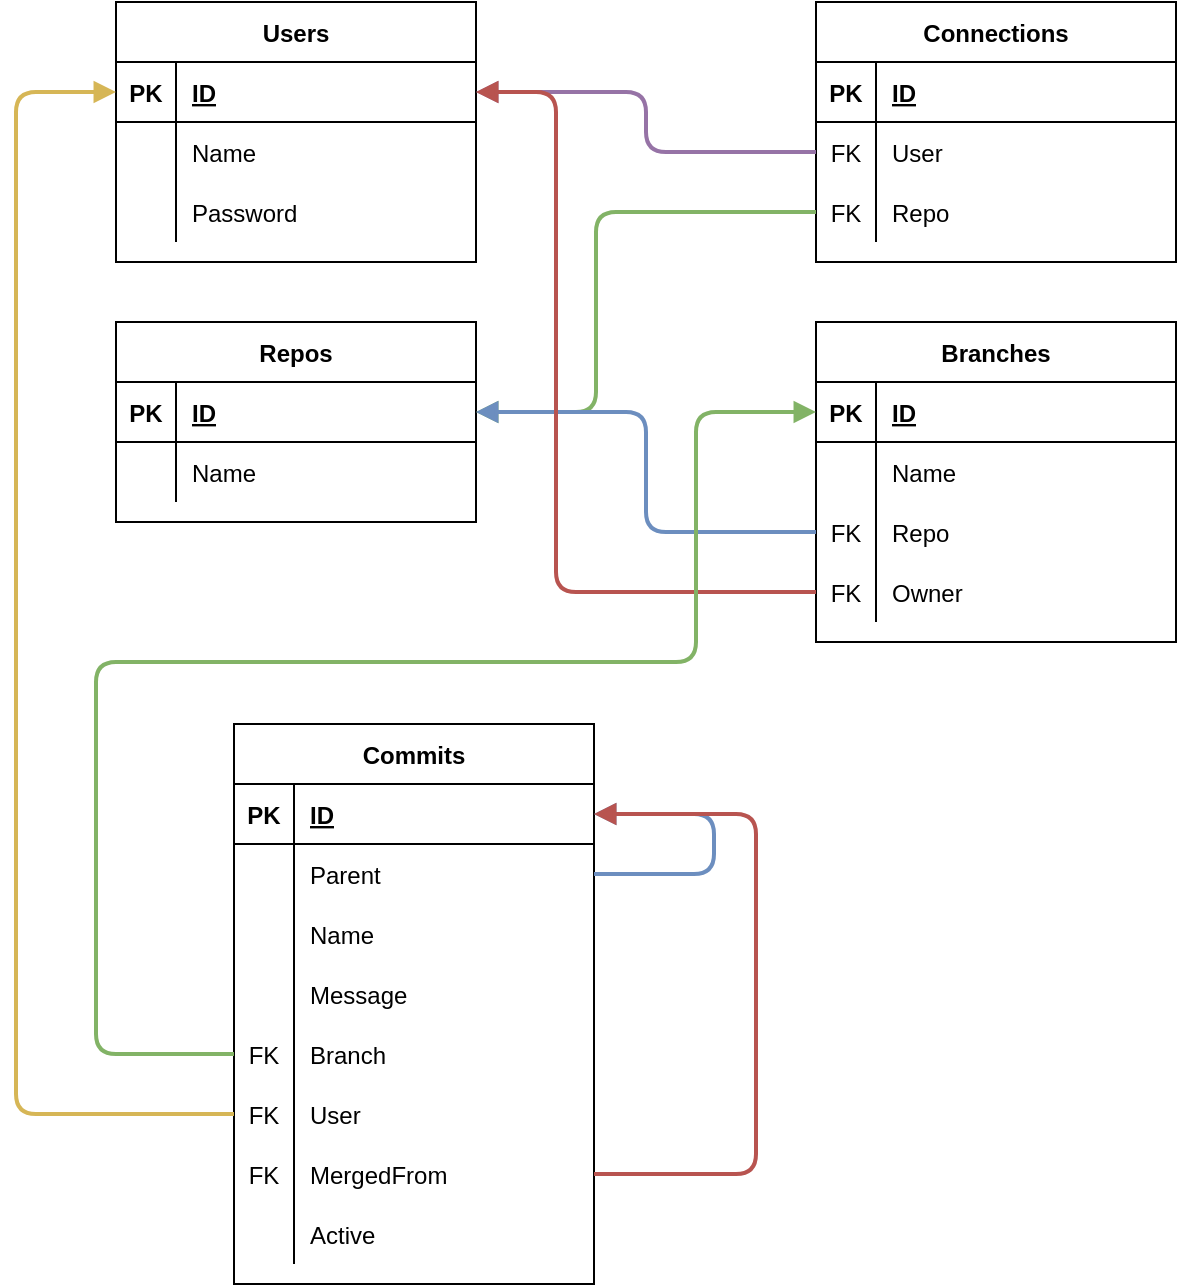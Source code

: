 <mxfile version="14.7.0" type="device"><diagram id="1gTRELIGQA9wRSDYNGMv" name="Page-1"><mxGraphModel dx="918" dy="932" grid="1" gridSize="10" guides="1" tooltips="1" connect="1" arrows="1" fold="1" page="1" pageScale="1" pageWidth="850" pageHeight="1100" math="0" shadow="0"><root><mxCell id="0"/><mxCell id="1" parent="0"/><mxCell id="mKE8JvrhG5KcgNk0_ao4-1" value="Users" style="shape=table;startSize=30;container=1;collapsible=1;childLayout=tableLayout;fixedRows=1;rowLines=0;fontStyle=1;align=center;resizeLast=1;" vertex="1" parent="1"><mxGeometry x="130" y="40" width="180" height="130" as="geometry"><mxRectangle x="70" y="100" width="70" height="30" as="alternateBounds"/></mxGeometry></mxCell><mxCell id="mKE8JvrhG5KcgNk0_ao4-2" value="" style="shape=partialRectangle;collapsible=0;dropTarget=0;pointerEvents=0;fillColor=none;top=0;left=0;bottom=1;right=0;points=[[0,0.5],[1,0.5]];portConstraint=eastwest;" vertex="1" parent="mKE8JvrhG5KcgNk0_ao4-1"><mxGeometry y="30" width="180" height="30" as="geometry"/></mxCell><mxCell id="mKE8JvrhG5KcgNk0_ao4-3" value="PK" style="shape=partialRectangle;connectable=0;fillColor=none;top=0;left=0;bottom=0;right=0;fontStyle=1;overflow=hidden;" vertex="1" parent="mKE8JvrhG5KcgNk0_ao4-2"><mxGeometry width="30" height="30" as="geometry"/></mxCell><mxCell id="mKE8JvrhG5KcgNk0_ao4-4" value="ID" style="shape=partialRectangle;connectable=0;fillColor=none;top=0;left=0;bottom=0;right=0;align=left;spacingLeft=6;fontStyle=5;overflow=hidden;" vertex="1" parent="mKE8JvrhG5KcgNk0_ao4-2"><mxGeometry x="30" width="150" height="30" as="geometry"/></mxCell><mxCell id="mKE8JvrhG5KcgNk0_ao4-5" value="" style="shape=partialRectangle;collapsible=0;dropTarget=0;pointerEvents=0;fillColor=none;top=0;left=0;bottom=0;right=0;points=[[0,0.5],[1,0.5]];portConstraint=eastwest;" vertex="1" parent="mKE8JvrhG5KcgNk0_ao4-1"><mxGeometry y="60" width="180" height="30" as="geometry"/></mxCell><mxCell id="mKE8JvrhG5KcgNk0_ao4-6" value="" style="shape=partialRectangle;connectable=0;fillColor=none;top=0;left=0;bottom=0;right=0;editable=1;overflow=hidden;" vertex="1" parent="mKE8JvrhG5KcgNk0_ao4-5"><mxGeometry width="30" height="30" as="geometry"/></mxCell><mxCell id="mKE8JvrhG5KcgNk0_ao4-7" value="Name" style="shape=partialRectangle;connectable=0;fillColor=none;top=0;left=0;bottom=0;right=0;align=left;spacingLeft=6;overflow=hidden;" vertex="1" parent="mKE8JvrhG5KcgNk0_ao4-5"><mxGeometry x="30" width="150" height="30" as="geometry"/></mxCell><mxCell id="mKE8JvrhG5KcgNk0_ao4-8" value="" style="shape=partialRectangle;collapsible=0;dropTarget=0;pointerEvents=0;fillColor=none;top=0;left=0;bottom=0;right=0;points=[[0,0.5],[1,0.5]];portConstraint=eastwest;" vertex="1" parent="mKE8JvrhG5KcgNk0_ao4-1"><mxGeometry y="90" width="180" height="30" as="geometry"/></mxCell><mxCell id="mKE8JvrhG5KcgNk0_ao4-9" value="" style="shape=partialRectangle;connectable=0;fillColor=none;top=0;left=0;bottom=0;right=0;editable=1;overflow=hidden;" vertex="1" parent="mKE8JvrhG5KcgNk0_ao4-8"><mxGeometry width="30" height="30" as="geometry"/></mxCell><mxCell id="mKE8JvrhG5KcgNk0_ao4-10" value="Password" style="shape=partialRectangle;connectable=0;fillColor=none;top=0;left=0;bottom=0;right=0;align=left;spacingLeft=6;overflow=hidden;" vertex="1" parent="mKE8JvrhG5KcgNk0_ao4-8"><mxGeometry x="30" width="150" height="30" as="geometry"/></mxCell><mxCell id="mKE8JvrhG5KcgNk0_ao4-14" value="Repos" style="shape=table;startSize=30;container=1;collapsible=1;childLayout=tableLayout;fixedRows=1;rowLines=0;fontStyle=1;align=center;resizeLast=1;" vertex="1" parent="1"><mxGeometry x="130" y="200" width="180" height="100" as="geometry"/></mxCell><mxCell id="mKE8JvrhG5KcgNk0_ao4-15" value="" style="shape=partialRectangle;collapsible=0;dropTarget=0;pointerEvents=0;fillColor=none;top=0;left=0;bottom=1;right=0;points=[[0,0.5],[1,0.5]];portConstraint=eastwest;" vertex="1" parent="mKE8JvrhG5KcgNk0_ao4-14"><mxGeometry y="30" width="180" height="30" as="geometry"/></mxCell><mxCell id="mKE8JvrhG5KcgNk0_ao4-16" value="PK" style="shape=partialRectangle;connectable=0;fillColor=none;top=0;left=0;bottom=0;right=0;fontStyle=1;overflow=hidden;" vertex="1" parent="mKE8JvrhG5KcgNk0_ao4-15"><mxGeometry width="30" height="30" as="geometry"/></mxCell><mxCell id="mKE8JvrhG5KcgNk0_ao4-17" value="ID" style="shape=partialRectangle;connectable=0;fillColor=none;top=0;left=0;bottom=0;right=0;align=left;spacingLeft=6;fontStyle=5;overflow=hidden;" vertex="1" parent="mKE8JvrhG5KcgNk0_ao4-15"><mxGeometry x="30" width="150" height="30" as="geometry"/></mxCell><mxCell id="mKE8JvrhG5KcgNk0_ao4-18" value="" style="shape=partialRectangle;collapsible=0;dropTarget=0;pointerEvents=0;fillColor=none;top=0;left=0;bottom=0;right=0;points=[[0,0.5],[1,0.5]];portConstraint=eastwest;" vertex="1" parent="mKE8JvrhG5KcgNk0_ao4-14"><mxGeometry y="60" width="180" height="30" as="geometry"/></mxCell><mxCell id="mKE8JvrhG5KcgNk0_ao4-19" value="" style="shape=partialRectangle;connectable=0;fillColor=none;top=0;left=0;bottom=0;right=0;editable=1;overflow=hidden;" vertex="1" parent="mKE8JvrhG5KcgNk0_ao4-18"><mxGeometry width="30" height="30" as="geometry"/></mxCell><mxCell id="mKE8JvrhG5KcgNk0_ao4-20" value="Name" style="shape=partialRectangle;connectable=0;fillColor=none;top=0;left=0;bottom=0;right=0;align=left;spacingLeft=6;overflow=hidden;" vertex="1" parent="mKE8JvrhG5KcgNk0_ao4-18"><mxGeometry x="30" width="150" height="30" as="geometry"/></mxCell><mxCell id="mKE8JvrhG5KcgNk0_ao4-27" value="Connections" style="shape=table;startSize=30;container=1;collapsible=1;childLayout=tableLayout;fixedRows=1;rowLines=0;fontStyle=1;align=center;resizeLast=1;" vertex="1" parent="1"><mxGeometry x="480" y="40" width="180" height="130" as="geometry"/></mxCell><mxCell id="mKE8JvrhG5KcgNk0_ao4-28" value="" style="shape=partialRectangle;collapsible=0;dropTarget=0;pointerEvents=0;fillColor=none;top=0;left=0;bottom=1;right=0;points=[[0,0.5],[1,0.5]];portConstraint=eastwest;" vertex="1" parent="mKE8JvrhG5KcgNk0_ao4-27"><mxGeometry y="30" width="180" height="30" as="geometry"/></mxCell><mxCell id="mKE8JvrhG5KcgNk0_ao4-29" value="PK" style="shape=partialRectangle;connectable=0;fillColor=none;top=0;left=0;bottom=0;right=0;fontStyle=1;overflow=hidden;" vertex="1" parent="mKE8JvrhG5KcgNk0_ao4-28"><mxGeometry width="30" height="30" as="geometry"/></mxCell><mxCell id="mKE8JvrhG5KcgNk0_ao4-30" value="ID" style="shape=partialRectangle;connectable=0;fillColor=none;top=0;left=0;bottom=0;right=0;align=left;spacingLeft=6;fontStyle=5;overflow=hidden;" vertex="1" parent="mKE8JvrhG5KcgNk0_ao4-28"><mxGeometry x="30" width="150" height="30" as="geometry"/></mxCell><mxCell id="mKE8JvrhG5KcgNk0_ao4-31" value="" style="shape=partialRectangle;collapsible=0;dropTarget=0;pointerEvents=0;fillColor=none;top=0;left=0;bottom=0;right=0;points=[[0,0.5],[1,0.5]];portConstraint=eastwest;" vertex="1" parent="mKE8JvrhG5KcgNk0_ao4-27"><mxGeometry y="60" width="180" height="30" as="geometry"/></mxCell><mxCell id="mKE8JvrhG5KcgNk0_ao4-32" value="FK" style="shape=partialRectangle;connectable=0;fillColor=none;top=0;left=0;bottom=0;right=0;editable=1;overflow=hidden;" vertex="1" parent="mKE8JvrhG5KcgNk0_ao4-31"><mxGeometry width="30" height="30" as="geometry"/></mxCell><mxCell id="mKE8JvrhG5KcgNk0_ao4-33" value="User" style="shape=partialRectangle;connectable=0;fillColor=none;top=0;left=0;bottom=0;right=0;align=left;spacingLeft=6;overflow=hidden;" vertex="1" parent="mKE8JvrhG5KcgNk0_ao4-31"><mxGeometry x="30" width="150" height="30" as="geometry"/></mxCell><mxCell id="mKE8JvrhG5KcgNk0_ao4-34" value="" style="shape=partialRectangle;collapsible=0;dropTarget=0;pointerEvents=0;fillColor=none;top=0;left=0;bottom=0;right=0;points=[[0,0.5],[1,0.5]];portConstraint=eastwest;" vertex="1" parent="mKE8JvrhG5KcgNk0_ao4-27"><mxGeometry y="90" width="180" height="30" as="geometry"/></mxCell><mxCell id="mKE8JvrhG5KcgNk0_ao4-35" value="FK" style="shape=partialRectangle;connectable=0;fillColor=none;top=0;left=0;bottom=0;right=0;editable=1;overflow=hidden;" vertex="1" parent="mKE8JvrhG5KcgNk0_ao4-34"><mxGeometry width="30" height="30" as="geometry"/></mxCell><mxCell id="mKE8JvrhG5KcgNk0_ao4-36" value="Repo" style="shape=partialRectangle;connectable=0;fillColor=none;top=0;left=0;bottom=0;right=0;align=left;spacingLeft=6;overflow=hidden;" vertex="1" parent="mKE8JvrhG5KcgNk0_ao4-34"><mxGeometry x="30" width="150" height="30" as="geometry"/></mxCell><mxCell id="mKE8JvrhG5KcgNk0_ao4-40" value="" style="edgeStyle=elbowEdgeStyle;fontSize=12;html=1;endArrow=block;exitX=0;exitY=0.5;exitDx=0;exitDy=0;entryX=1;entryY=0.5;entryDx=0;entryDy=0;endFill=1;fillColor=#e1d5e7;strokeColor=#9673a6;strokeWidth=2;" edge="1" parent="1" source="mKE8JvrhG5KcgNk0_ao4-31" target="mKE8JvrhG5KcgNk0_ao4-2"><mxGeometry width="100" height="100" relative="1" as="geometry"><mxPoint x="420" y="370" as="sourcePoint"/><mxPoint x="520" y="270" as="targetPoint"/></mxGeometry></mxCell><mxCell id="mKE8JvrhG5KcgNk0_ao4-41" value="" style="edgeStyle=elbowEdgeStyle;fontSize=12;html=1;endArrow=block;exitX=0;exitY=0.5;exitDx=0;exitDy=0;entryX=1;entryY=0.5;entryDx=0;entryDy=0;endFill=1;fillColor=#d5e8d4;strokeColor=#82b366;strokeWidth=2;" edge="1" parent="1" source="mKE8JvrhG5KcgNk0_ao4-34" target="mKE8JvrhG5KcgNk0_ao4-15"><mxGeometry width="100" height="100" relative="1" as="geometry"><mxPoint x="390" y="125" as="sourcePoint"/><mxPoint x="320.0" y="95" as="targetPoint"/><Array as="points"><mxPoint x="370" y="200"/></Array></mxGeometry></mxCell><mxCell id="mKE8JvrhG5KcgNk0_ao4-42" value="Branches" style="shape=table;startSize=30;container=1;collapsible=1;childLayout=tableLayout;fixedRows=1;rowLines=0;fontStyle=1;align=center;resizeLast=1;" vertex="1" parent="1"><mxGeometry x="480" y="200" width="180" height="160" as="geometry"/></mxCell><mxCell id="mKE8JvrhG5KcgNk0_ao4-43" value="" style="shape=partialRectangle;collapsible=0;dropTarget=0;pointerEvents=0;fillColor=none;top=0;left=0;bottom=1;right=0;points=[[0,0.5],[1,0.5]];portConstraint=eastwest;" vertex="1" parent="mKE8JvrhG5KcgNk0_ao4-42"><mxGeometry y="30" width="180" height="30" as="geometry"/></mxCell><mxCell id="mKE8JvrhG5KcgNk0_ao4-44" value="PK" style="shape=partialRectangle;connectable=0;fillColor=none;top=0;left=0;bottom=0;right=0;fontStyle=1;overflow=hidden;" vertex="1" parent="mKE8JvrhG5KcgNk0_ao4-43"><mxGeometry width="30" height="30" as="geometry"/></mxCell><mxCell id="mKE8JvrhG5KcgNk0_ao4-45" value="ID" style="shape=partialRectangle;connectable=0;fillColor=none;top=0;left=0;bottom=0;right=0;align=left;spacingLeft=6;fontStyle=5;overflow=hidden;" vertex="1" parent="mKE8JvrhG5KcgNk0_ao4-43"><mxGeometry x="30" width="150" height="30" as="geometry"/></mxCell><mxCell id="mKE8JvrhG5KcgNk0_ao4-46" value="" style="shape=partialRectangle;collapsible=0;dropTarget=0;pointerEvents=0;fillColor=none;top=0;left=0;bottom=0;right=0;points=[[0,0.5],[1,0.5]];portConstraint=eastwest;" vertex="1" parent="mKE8JvrhG5KcgNk0_ao4-42"><mxGeometry y="60" width="180" height="30" as="geometry"/></mxCell><mxCell id="mKE8JvrhG5KcgNk0_ao4-47" value="" style="shape=partialRectangle;connectable=0;fillColor=none;top=0;left=0;bottom=0;right=0;editable=1;overflow=hidden;" vertex="1" parent="mKE8JvrhG5KcgNk0_ao4-46"><mxGeometry width="30" height="30" as="geometry"/></mxCell><mxCell id="mKE8JvrhG5KcgNk0_ao4-48" value="Name" style="shape=partialRectangle;connectable=0;fillColor=none;top=0;left=0;bottom=0;right=0;align=left;spacingLeft=6;overflow=hidden;" vertex="1" parent="mKE8JvrhG5KcgNk0_ao4-46"><mxGeometry x="30" width="150" height="30" as="geometry"/></mxCell><mxCell id="mKE8JvrhG5KcgNk0_ao4-49" value="" style="shape=partialRectangle;collapsible=0;dropTarget=0;pointerEvents=0;fillColor=none;top=0;left=0;bottom=0;right=0;points=[[0,0.5],[1,0.5]];portConstraint=eastwest;" vertex="1" parent="mKE8JvrhG5KcgNk0_ao4-42"><mxGeometry y="90" width="180" height="30" as="geometry"/></mxCell><mxCell id="mKE8JvrhG5KcgNk0_ao4-50" value="FK" style="shape=partialRectangle;connectable=0;fillColor=none;top=0;left=0;bottom=0;right=0;editable=1;overflow=hidden;" vertex="1" parent="mKE8JvrhG5KcgNk0_ao4-49"><mxGeometry width="30" height="30" as="geometry"/></mxCell><mxCell id="mKE8JvrhG5KcgNk0_ao4-51" value="Repo" style="shape=partialRectangle;connectable=0;fillColor=none;top=0;left=0;bottom=0;right=0;align=left;spacingLeft=6;overflow=hidden;" vertex="1" parent="mKE8JvrhG5KcgNk0_ao4-49"><mxGeometry x="30" width="150" height="30" as="geometry"/></mxCell><mxCell id="mKE8JvrhG5KcgNk0_ao4-52" value="" style="shape=partialRectangle;collapsible=0;dropTarget=0;pointerEvents=0;fillColor=none;top=0;left=0;bottom=0;right=0;points=[[0,0.5],[1,0.5]];portConstraint=eastwest;" vertex="1" parent="mKE8JvrhG5KcgNk0_ao4-42"><mxGeometry y="120" width="180" height="30" as="geometry"/></mxCell><mxCell id="mKE8JvrhG5KcgNk0_ao4-53" value="FK" style="shape=partialRectangle;connectable=0;fillColor=none;top=0;left=0;bottom=0;right=0;editable=1;overflow=hidden;" vertex="1" parent="mKE8JvrhG5KcgNk0_ao4-52"><mxGeometry width="30" height="30" as="geometry"/></mxCell><mxCell id="mKE8JvrhG5KcgNk0_ao4-54" value="Owner" style="shape=partialRectangle;connectable=0;fillColor=none;top=0;left=0;bottom=0;right=0;align=left;spacingLeft=6;overflow=hidden;" vertex="1" parent="mKE8JvrhG5KcgNk0_ao4-52"><mxGeometry x="30" width="150" height="30" as="geometry"/></mxCell><mxCell id="mKE8JvrhG5KcgNk0_ao4-57" value="" style="edgeStyle=elbowEdgeStyle;fontSize=12;html=1;endArrow=block;exitX=0;exitY=0.5;exitDx=0;exitDy=0;entryX=1;entryY=0.5;entryDx=0;entryDy=0;endFill=1;fillColor=#dae8fc;strokeColor=#6c8ebf;strokeWidth=2;" edge="1" parent="1" source="mKE8JvrhG5KcgNk0_ao4-49" target="mKE8JvrhG5KcgNk0_ao4-15"><mxGeometry width="100" height="100" relative="1" as="geometry"><mxPoint x="400" y="155" as="sourcePoint"/><mxPoint x="320" y="255.0" as="targetPoint"/></mxGeometry></mxCell><mxCell id="mKE8JvrhG5KcgNk0_ao4-58" value="" style="edgeStyle=elbowEdgeStyle;fontSize=12;html=1;endArrow=block;exitX=0;exitY=0.5;exitDx=0;exitDy=0;entryX=1;entryY=0.5;entryDx=0;entryDy=0;endFill=1;fillColor=#f8cecc;strokeColor=#b85450;strokeWidth=2;" edge="1" parent="1" source="mKE8JvrhG5KcgNk0_ao4-52" target="mKE8JvrhG5KcgNk0_ao4-2"><mxGeometry width="100" height="100" relative="1" as="geometry"><mxPoint x="420" y="405.0" as="sourcePoint"/><mxPoint x="320" y="255.0" as="targetPoint"/><Array as="points"><mxPoint x="350" y="210"/></Array></mxGeometry></mxCell><mxCell id="mKE8JvrhG5KcgNk0_ao4-73" value="Commits" style="shape=table;startSize=30;container=1;collapsible=1;childLayout=tableLayout;fixedRows=1;rowLines=0;fontStyle=1;align=center;resizeLast=1;" vertex="1" parent="1"><mxGeometry x="189" y="401" width="180" height="280" as="geometry"/></mxCell><mxCell id="mKE8JvrhG5KcgNk0_ao4-74" value="" style="shape=partialRectangle;collapsible=0;dropTarget=0;pointerEvents=0;fillColor=none;top=0;left=0;bottom=1;right=0;points=[[0,0.5],[1,0.5]];portConstraint=eastwest;" vertex="1" parent="mKE8JvrhG5KcgNk0_ao4-73"><mxGeometry y="30" width="180" height="30" as="geometry"/></mxCell><mxCell id="mKE8JvrhG5KcgNk0_ao4-75" value="PK" style="shape=partialRectangle;connectable=0;fillColor=none;top=0;left=0;bottom=0;right=0;fontStyle=1;overflow=hidden;" vertex="1" parent="mKE8JvrhG5KcgNk0_ao4-74"><mxGeometry width="30" height="30" as="geometry"/></mxCell><mxCell id="mKE8JvrhG5KcgNk0_ao4-76" value="ID" style="shape=partialRectangle;connectable=0;fillColor=none;top=0;left=0;bottom=0;right=0;align=left;spacingLeft=6;fontStyle=5;overflow=hidden;" vertex="1" parent="mKE8JvrhG5KcgNk0_ao4-74"><mxGeometry x="30" width="150" height="30" as="geometry"/></mxCell><mxCell id="mKE8JvrhG5KcgNk0_ao4-77" value="" style="shape=partialRectangle;collapsible=0;dropTarget=0;pointerEvents=0;fillColor=none;top=0;left=0;bottom=0;right=0;points=[[0,0.5],[1,0.5]];portConstraint=eastwest;" vertex="1" parent="mKE8JvrhG5KcgNk0_ao4-73"><mxGeometry y="60" width="180" height="30" as="geometry"/></mxCell><mxCell id="mKE8JvrhG5KcgNk0_ao4-78" value="" style="shape=partialRectangle;connectable=0;fillColor=none;top=0;left=0;bottom=0;right=0;editable=1;overflow=hidden;" vertex="1" parent="mKE8JvrhG5KcgNk0_ao4-77"><mxGeometry width="30" height="30" as="geometry"/></mxCell><mxCell id="mKE8JvrhG5KcgNk0_ao4-79" value="Parent" style="shape=partialRectangle;connectable=0;fillColor=none;top=0;left=0;bottom=0;right=0;align=left;spacingLeft=6;overflow=hidden;" vertex="1" parent="mKE8JvrhG5KcgNk0_ao4-77"><mxGeometry x="30" width="150" height="30" as="geometry"/></mxCell><mxCell id="mKE8JvrhG5KcgNk0_ao4-80" value="" style="shape=partialRectangle;collapsible=0;dropTarget=0;pointerEvents=0;fillColor=none;top=0;left=0;bottom=0;right=0;points=[[0,0.5],[1,0.5]];portConstraint=eastwest;" vertex="1" parent="mKE8JvrhG5KcgNk0_ao4-73"><mxGeometry y="90" width="180" height="30" as="geometry"/></mxCell><mxCell id="mKE8JvrhG5KcgNk0_ao4-81" value="" style="shape=partialRectangle;connectable=0;fillColor=none;top=0;left=0;bottom=0;right=0;editable=1;overflow=hidden;" vertex="1" parent="mKE8JvrhG5KcgNk0_ao4-80"><mxGeometry width="30" height="30" as="geometry"/></mxCell><mxCell id="mKE8JvrhG5KcgNk0_ao4-82" value="Name" style="shape=partialRectangle;connectable=0;fillColor=none;top=0;left=0;bottom=0;right=0;align=left;spacingLeft=6;overflow=hidden;" vertex="1" parent="mKE8JvrhG5KcgNk0_ao4-80"><mxGeometry x="30" width="150" height="30" as="geometry"/></mxCell><mxCell id="mKE8JvrhG5KcgNk0_ao4-83" value="" style="shape=partialRectangle;collapsible=0;dropTarget=0;pointerEvents=0;fillColor=none;top=0;left=0;bottom=0;right=0;points=[[0,0.5],[1,0.5]];portConstraint=eastwest;" vertex="1" parent="mKE8JvrhG5KcgNk0_ao4-73"><mxGeometry y="120" width="180" height="30" as="geometry"/></mxCell><mxCell id="mKE8JvrhG5KcgNk0_ao4-84" value="" style="shape=partialRectangle;connectable=0;fillColor=none;top=0;left=0;bottom=0;right=0;editable=1;overflow=hidden;" vertex="1" parent="mKE8JvrhG5KcgNk0_ao4-83"><mxGeometry width="30" height="30" as="geometry"/></mxCell><mxCell id="mKE8JvrhG5KcgNk0_ao4-85" value="Message" style="shape=partialRectangle;connectable=0;fillColor=none;top=0;left=0;bottom=0;right=0;align=left;spacingLeft=6;overflow=hidden;" vertex="1" parent="mKE8JvrhG5KcgNk0_ao4-83"><mxGeometry x="30" width="150" height="30" as="geometry"/></mxCell><mxCell id="mKE8JvrhG5KcgNk0_ao4-87" value="" style="shape=partialRectangle;collapsible=0;dropTarget=0;pointerEvents=0;fillColor=none;top=0;left=0;bottom=0;right=0;points=[[0,0.5],[1,0.5]];portConstraint=eastwest;" vertex="1" parent="mKE8JvrhG5KcgNk0_ao4-73"><mxGeometry y="150" width="180" height="30" as="geometry"/></mxCell><mxCell id="mKE8JvrhG5KcgNk0_ao4-88" value="FK" style="shape=partialRectangle;connectable=0;fillColor=none;top=0;left=0;bottom=0;right=0;editable=1;overflow=hidden;" vertex="1" parent="mKE8JvrhG5KcgNk0_ao4-87"><mxGeometry width="30" height="30" as="geometry"/></mxCell><mxCell id="mKE8JvrhG5KcgNk0_ao4-89" value="Branch" style="shape=partialRectangle;connectable=0;fillColor=none;top=0;left=0;bottom=0;right=0;align=left;spacingLeft=6;overflow=hidden;" vertex="1" parent="mKE8JvrhG5KcgNk0_ao4-87"><mxGeometry x="30" width="150" height="30" as="geometry"/></mxCell><mxCell id="mKE8JvrhG5KcgNk0_ao4-90" value="" style="shape=partialRectangle;collapsible=0;dropTarget=0;pointerEvents=0;fillColor=none;top=0;left=0;bottom=0;right=0;points=[[0,0.5],[1,0.5]];portConstraint=eastwest;" vertex="1" parent="mKE8JvrhG5KcgNk0_ao4-73"><mxGeometry y="180" width="180" height="30" as="geometry"/></mxCell><mxCell id="mKE8JvrhG5KcgNk0_ao4-91" value="FK" style="shape=partialRectangle;connectable=0;fillColor=none;top=0;left=0;bottom=0;right=0;editable=1;overflow=hidden;" vertex="1" parent="mKE8JvrhG5KcgNk0_ao4-90"><mxGeometry width="30" height="30" as="geometry"/></mxCell><mxCell id="mKE8JvrhG5KcgNk0_ao4-92" value="User" style="shape=partialRectangle;connectable=0;fillColor=none;top=0;left=0;bottom=0;right=0;align=left;spacingLeft=6;overflow=hidden;" vertex="1" parent="mKE8JvrhG5KcgNk0_ao4-90"><mxGeometry x="30" width="150" height="30" as="geometry"/></mxCell><mxCell id="mKE8JvrhG5KcgNk0_ao4-93" value="" style="shape=partialRectangle;collapsible=0;dropTarget=0;pointerEvents=0;fillColor=none;top=0;left=0;bottom=0;right=0;points=[[0,0.5],[1,0.5]];portConstraint=eastwest;" vertex="1" parent="mKE8JvrhG5KcgNk0_ao4-73"><mxGeometry y="210" width="180" height="30" as="geometry"/></mxCell><mxCell id="mKE8JvrhG5KcgNk0_ao4-94" value="FK" style="shape=partialRectangle;connectable=0;fillColor=none;top=0;left=0;bottom=0;right=0;editable=1;overflow=hidden;" vertex="1" parent="mKE8JvrhG5KcgNk0_ao4-93"><mxGeometry width="30" height="30" as="geometry"/></mxCell><mxCell id="mKE8JvrhG5KcgNk0_ao4-95" value="MergedFrom" style="shape=partialRectangle;connectable=0;fillColor=none;top=0;left=0;bottom=0;right=0;align=left;spacingLeft=6;overflow=hidden;" vertex="1" parent="mKE8JvrhG5KcgNk0_ao4-93"><mxGeometry x="30" width="150" height="30" as="geometry"/></mxCell><mxCell id="mKE8JvrhG5KcgNk0_ao4-96" value="" style="shape=partialRectangle;collapsible=0;dropTarget=0;pointerEvents=0;fillColor=none;top=0;left=0;bottom=0;right=0;points=[[0,0.5],[1,0.5]];portConstraint=eastwest;" vertex="1" parent="mKE8JvrhG5KcgNk0_ao4-73"><mxGeometry y="240" width="180" height="30" as="geometry"/></mxCell><mxCell id="mKE8JvrhG5KcgNk0_ao4-97" value="" style="shape=partialRectangle;connectable=0;fillColor=none;top=0;left=0;bottom=0;right=0;editable=1;overflow=hidden;" vertex="1" parent="mKE8JvrhG5KcgNk0_ao4-96"><mxGeometry width="30" height="30" as="geometry"/></mxCell><mxCell id="mKE8JvrhG5KcgNk0_ao4-98" value="Active" style="shape=partialRectangle;connectable=0;fillColor=none;top=0;left=0;bottom=0;right=0;align=left;spacingLeft=6;overflow=hidden;" vertex="1" parent="mKE8JvrhG5KcgNk0_ao4-96"><mxGeometry x="30" width="150" height="30" as="geometry"/></mxCell><mxCell id="mKE8JvrhG5KcgNk0_ao4-86" value="" style="edgeStyle=elbowEdgeStyle;fontSize=12;html=1;endArrow=block;endFill=1;fillColor=#dae8fc;strokeColor=#6c8ebf;strokeWidth=2;exitX=1;exitY=0.5;exitDx=0;exitDy=0;entryX=1;entryY=0.5;entryDx=0;entryDy=0;" edge="1" parent="mKE8JvrhG5KcgNk0_ao4-73" source="mKE8JvrhG5KcgNk0_ao4-77" target="mKE8JvrhG5KcgNk0_ao4-74"><mxGeometry width="100" height="100" relative="1" as="geometry"><mxPoint x="260" y="40" as="sourcePoint"/><mxPoint x="250" y="60" as="targetPoint"/><Array as="points"><mxPoint x="240" y="60"/></Array></mxGeometry></mxCell><mxCell id="mKE8JvrhG5KcgNk0_ao4-99" value="" style="edgeStyle=elbowEdgeStyle;fontSize=12;html=1;endArrow=block;endFill=1;fillColor=#f8cecc;strokeColor=#b85450;strokeWidth=2;exitX=1;exitY=0.5;exitDx=0;exitDy=0;entryX=1;entryY=0.5;entryDx=0;entryDy=0;" edge="1" parent="mKE8JvrhG5KcgNk0_ao4-73" source="mKE8JvrhG5KcgNk0_ao4-93" target="mKE8JvrhG5KcgNk0_ao4-74"><mxGeometry width="100" height="100" relative="1" as="geometry"><mxPoint x="190" y="85" as="sourcePoint"/><mxPoint x="190" y="55" as="targetPoint"/><Array as="points"><mxPoint x="261" y="139"/></Array></mxGeometry></mxCell><mxCell id="mKE8JvrhG5KcgNk0_ao4-100" value="" style="edgeStyle=orthogonalEdgeStyle;fontSize=12;html=1;endArrow=block;endFill=1;fillColor=#d5e8d4;strokeColor=#82b366;strokeWidth=2;exitX=0;exitY=0.5;exitDx=0;exitDy=0;entryX=0;entryY=0.5;entryDx=0;entryDy=0;" edge="1" parent="1" source="mKE8JvrhG5KcgNk0_ao4-87" target="mKE8JvrhG5KcgNk0_ao4-43"><mxGeometry width="100" height="100" relative="1" as="geometry"><mxPoint x="380" y="665" as="sourcePoint"/><mxPoint x="380" y="485" as="targetPoint"/><Array as="points"><mxPoint x="120" y="566"/><mxPoint x="120" y="370"/><mxPoint x="420" y="370"/><mxPoint x="420" y="245"/></Array></mxGeometry></mxCell><mxCell id="mKE8JvrhG5KcgNk0_ao4-101" value="" style="edgeStyle=orthogonalEdgeStyle;fontSize=12;html=1;endArrow=block;endFill=1;fillColor=#fff2cc;strokeColor=#d6b656;strokeWidth=2;exitX=0;exitY=0.5;exitDx=0;exitDy=0;entryX=0;entryY=0.5;entryDx=0;entryDy=0;" edge="1" parent="1" source="mKE8JvrhG5KcgNk0_ao4-90" target="mKE8JvrhG5KcgNk0_ao4-2"><mxGeometry width="100" height="100" relative="1" as="geometry"><mxPoint x="199" y="576" as="sourcePoint"/><mxPoint x="490" y="255" as="targetPoint"/><Array as="points"><mxPoint x="80" y="596"/><mxPoint x="80" y="85"/></Array></mxGeometry></mxCell></root></mxGraphModel></diagram></mxfile>